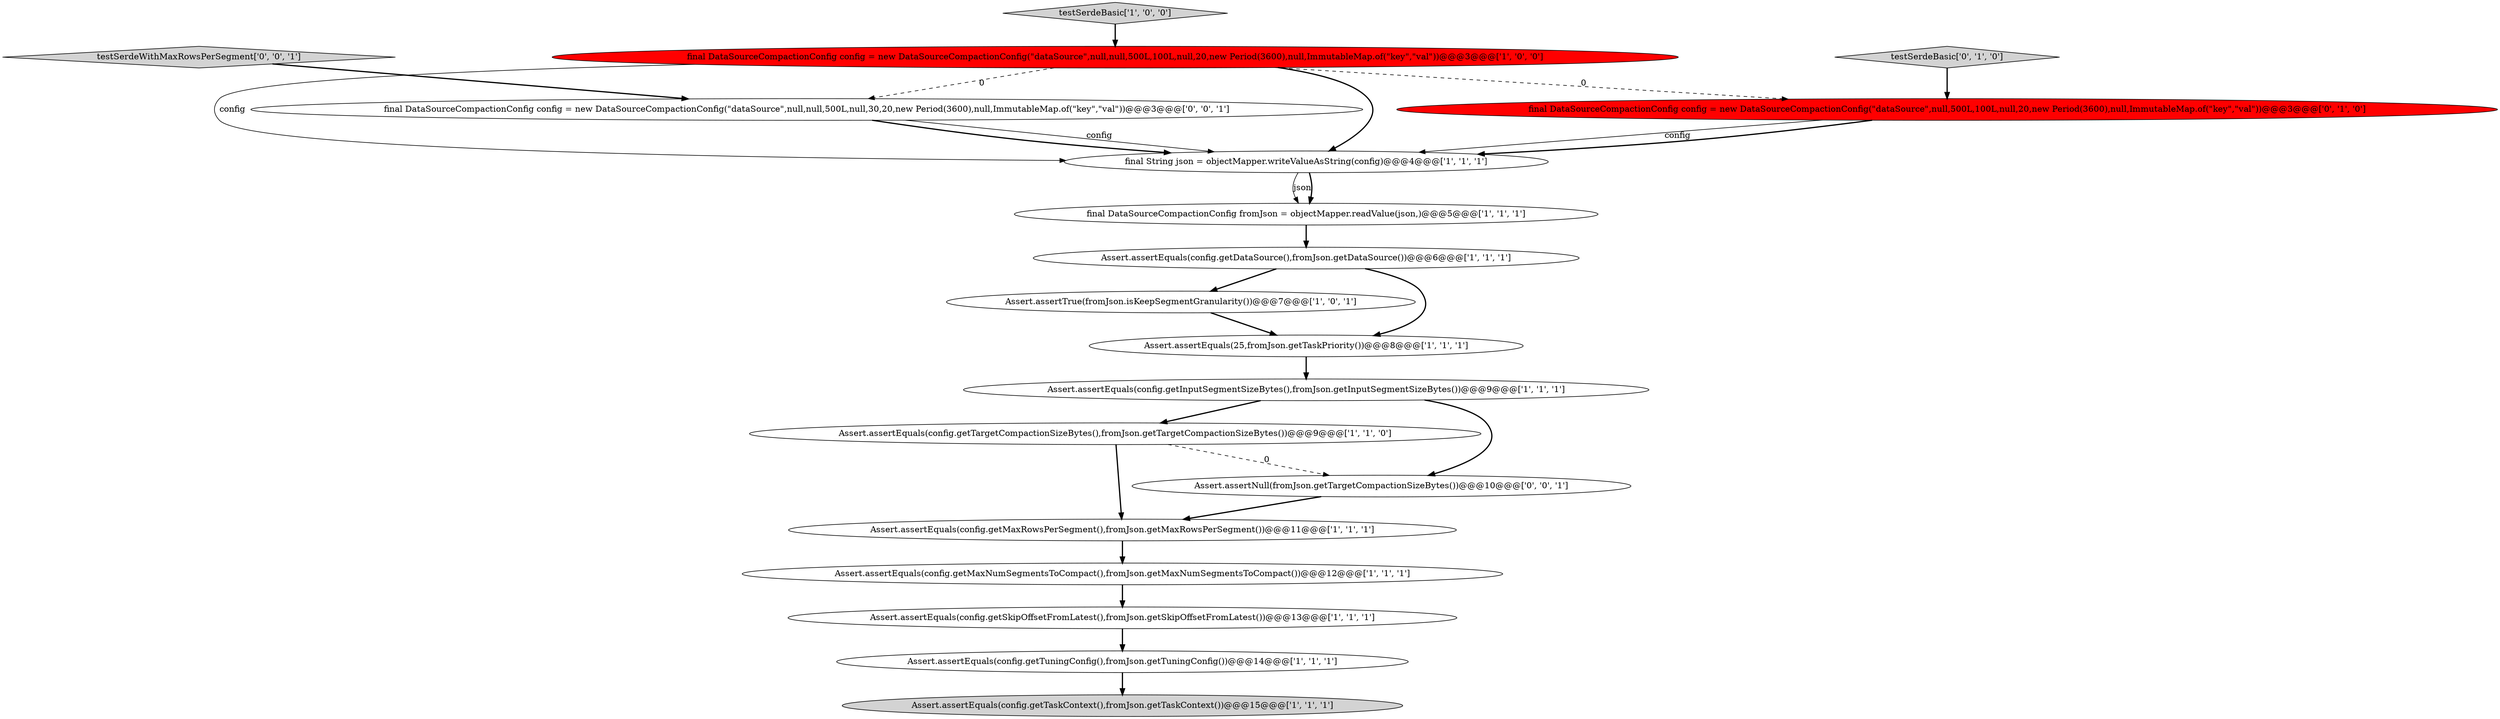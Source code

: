 digraph {
3 [style = filled, label = "Assert.assertEquals(25,fromJson.getTaskPriority())@@@8@@@['1', '1', '1']", fillcolor = white, shape = ellipse image = "AAA0AAABBB1BBB"];
5 [style = filled, label = "final String json = objectMapper.writeValueAsString(config)@@@4@@@['1', '1', '1']", fillcolor = white, shape = ellipse image = "AAA0AAABBB1BBB"];
8 [style = filled, label = "Assert.assertEquals(config.getTaskContext(),fromJson.getTaskContext())@@@15@@@['1', '1', '1']", fillcolor = lightgray, shape = ellipse image = "AAA0AAABBB1BBB"];
12 [style = filled, label = "Assert.assertEquals(config.getMaxNumSegmentsToCompact(),fromJson.getMaxNumSegmentsToCompact())@@@12@@@['1', '1', '1']", fillcolor = white, shape = ellipse image = "AAA0AAABBB1BBB"];
15 [style = filled, label = "testSerdeBasic['0', '1', '0']", fillcolor = lightgray, shape = diamond image = "AAA0AAABBB2BBB"];
11 [style = filled, label = "Assert.assertEquals(config.getMaxRowsPerSegment(),fromJson.getMaxRowsPerSegment())@@@11@@@['1', '1', '1']", fillcolor = white, shape = ellipse image = "AAA0AAABBB1BBB"];
6 [style = filled, label = "Assert.assertTrue(fromJson.isKeepSegmentGranularity())@@@7@@@['1', '0', '1']", fillcolor = white, shape = ellipse image = "AAA0AAABBB1BBB"];
7 [style = filled, label = "final DataSourceCompactionConfig config = new DataSourceCompactionConfig(\"dataSource\",null,null,500L,100L,null,20,new Period(3600),null,ImmutableMap.of(\"key\",\"val\"))@@@3@@@['1', '0', '0']", fillcolor = red, shape = ellipse image = "AAA1AAABBB1BBB"];
16 [style = filled, label = "final DataSourceCompactionConfig config = new DataSourceCompactionConfig(\"dataSource\",null,null,500L,null,30,20,new Period(3600),null,ImmutableMap.of(\"key\",\"val\"))@@@3@@@['0', '0', '1']", fillcolor = white, shape = ellipse image = "AAA0AAABBB3BBB"];
0 [style = filled, label = "final DataSourceCompactionConfig fromJson = objectMapper.readValue(json,)@@@5@@@['1', '1', '1']", fillcolor = white, shape = ellipse image = "AAA0AAABBB1BBB"];
9 [style = filled, label = "Assert.assertEquals(config.getTuningConfig(),fromJson.getTuningConfig())@@@14@@@['1', '1', '1']", fillcolor = white, shape = ellipse image = "AAA0AAABBB1BBB"];
1 [style = filled, label = "Assert.assertEquals(config.getInputSegmentSizeBytes(),fromJson.getInputSegmentSizeBytes())@@@9@@@['1', '1', '1']", fillcolor = white, shape = ellipse image = "AAA0AAABBB1BBB"];
2 [style = filled, label = "testSerdeBasic['1', '0', '0']", fillcolor = lightgray, shape = diamond image = "AAA0AAABBB1BBB"];
13 [style = filled, label = "Assert.assertEquals(config.getTargetCompactionSizeBytes(),fromJson.getTargetCompactionSizeBytes())@@@9@@@['1', '1', '0']", fillcolor = white, shape = ellipse image = "AAA0AAABBB1BBB"];
14 [style = filled, label = "final DataSourceCompactionConfig config = new DataSourceCompactionConfig(\"dataSource\",null,500L,100L,null,20,new Period(3600),null,ImmutableMap.of(\"key\",\"val\"))@@@3@@@['0', '1', '0']", fillcolor = red, shape = ellipse image = "AAA1AAABBB2BBB"];
17 [style = filled, label = "Assert.assertNull(fromJson.getTargetCompactionSizeBytes())@@@10@@@['0', '0', '1']", fillcolor = white, shape = ellipse image = "AAA0AAABBB3BBB"];
10 [style = filled, label = "Assert.assertEquals(config.getDataSource(),fromJson.getDataSource())@@@6@@@['1', '1', '1']", fillcolor = white, shape = ellipse image = "AAA0AAABBB1BBB"];
4 [style = filled, label = "Assert.assertEquals(config.getSkipOffsetFromLatest(),fromJson.getSkipOffsetFromLatest())@@@13@@@['1', '1', '1']", fillcolor = white, shape = ellipse image = "AAA0AAABBB1BBB"];
18 [style = filled, label = "testSerdeWithMaxRowsPerSegment['0', '0', '1']", fillcolor = lightgray, shape = diamond image = "AAA0AAABBB3BBB"];
4->9 [style = bold, label=""];
6->3 [style = bold, label=""];
5->0 [style = solid, label="json"];
3->1 [style = bold, label=""];
15->14 [style = bold, label=""];
7->16 [style = dashed, label="0"];
7->14 [style = dashed, label="0"];
13->17 [style = dashed, label="0"];
10->3 [style = bold, label=""];
11->12 [style = bold, label=""];
16->5 [style = solid, label="config"];
7->5 [style = solid, label="config"];
9->8 [style = bold, label=""];
13->11 [style = bold, label=""];
10->6 [style = bold, label=""];
1->13 [style = bold, label=""];
1->17 [style = bold, label=""];
7->5 [style = bold, label=""];
0->10 [style = bold, label=""];
5->0 [style = bold, label=""];
12->4 [style = bold, label=""];
14->5 [style = solid, label="config"];
16->5 [style = bold, label=""];
2->7 [style = bold, label=""];
14->5 [style = bold, label=""];
17->11 [style = bold, label=""];
18->16 [style = bold, label=""];
}

